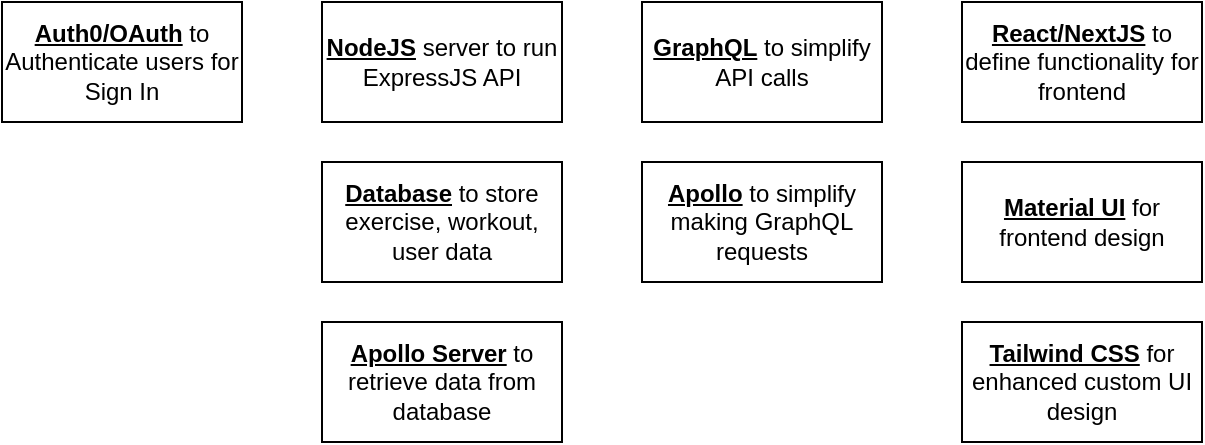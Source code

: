 <mxfile version="27.1.1">
  <diagram name="Page-1" id="KfpDNYi_QA_BK_UhjR7k">
    <mxGraphModel dx="1356" dy="737" grid="1" gridSize="10" guides="1" tooltips="1" connect="1" arrows="1" fold="1" page="1" pageScale="1" pageWidth="850" pageHeight="1100" math="0" shadow="0">
      <root>
        <mxCell id="0" />
        <mxCell id="1" parent="0" />
        <mxCell id="FRpTC7vi2lt-575fA4Gs-1" value="&lt;b&gt;&lt;u&gt;Auth0/OAuth&lt;/u&gt;&lt;/b&gt; to Authenticate users for Sign In" style="rounded=0;whiteSpace=wrap;html=1;fontFamily=Helvetica;" parent="1" vertex="1">
          <mxGeometry x="40" y="80" width="120" height="60" as="geometry" />
        </mxCell>
        <mxCell id="FRpTC7vi2lt-575fA4Gs-2" value="&lt;b&gt;&lt;u&gt;NodeJS&lt;/u&gt;&lt;/b&gt; server to run ExpressJS API" style="rounded=0;whiteSpace=wrap;html=1;" parent="1" vertex="1">
          <mxGeometry x="200" y="80" width="120" height="60" as="geometry" />
        </mxCell>
        <mxCell id="FRpTC7vi2lt-575fA4Gs-3" value="&lt;b&gt;&lt;u&gt;Database&lt;/u&gt;&lt;/b&gt; to store exercise, workout, user data" style="rounded=0;whiteSpace=wrap;html=1;" parent="1" vertex="1">
          <mxGeometry x="200" y="160" width="120" height="60" as="geometry" />
        </mxCell>
        <mxCell id="FRpTC7vi2lt-575fA4Gs-4" value="&lt;b&gt;&lt;u&gt;Apollo Server&lt;/u&gt;&lt;/b&gt; to retrieve data from database" style="rounded=0;whiteSpace=wrap;html=1;" parent="1" vertex="1">
          <mxGeometry x="200" y="240" width="120" height="60" as="geometry" />
        </mxCell>
        <mxCell id="FRpTC7vi2lt-575fA4Gs-5" value="&lt;b&gt;&lt;u&gt;GraphQL&lt;/u&gt;&lt;/b&gt; to simplify API calls" style="rounded=0;whiteSpace=wrap;html=1;" parent="1" vertex="1">
          <mxGeometry x="360" y="80" width="120" height="60" as="geometry" />
        </mxCell>
        <mxCell id="FRpTC7vi2lt-575fA4Gs-6" value="&lt;b&gt;&lt;u&gt;React/NextJS&lt;/u&gt;&lt;/b&gt; to define functionality for frontend" style="rounded=0;whiteSpace=wrap;html=1;" parent="1" vertex="1">
          <mxGeometry x="520" y="80" width="120" height="60" as="geometry" />
        </mxCell>
        <mxCell id="FRpTC7vi2lt-575fA4Gs-7" value="&lt;b&gt;&lt;u&gt;Material UI&lt;/u&gt;&lt;/b&gt; for frontend design" style="rounded=0;whiteSpace=wrap;html=1;" parent="1" vertex="1">
          <mxGeometry x="520" y="160" width="120" height="60" as="geometry" />
        </mxCell>
        <mxCell id="FRpTC7vi2lt-575fA4Gs-8" value="&lt;b&gt;&lt;u&gt;Tailwind CSS&lt;/u&gt;&lt;/b&gt; for enhanced custom UI design" style="rounded=0;whiteSpace=wrap;html=1;" parent="1" vertex="1">
          <mxGeometry x="520" y="240" width="120" height="60" as="geometry" />
        </mxCell>
        <mxCell id="FRpTC7vi2lt-575fA4Gs-9" value="&lt;b&gt;&lt;u&gt;Apollo&lt;/u&gt;&lt;/b&gt; to simplify making GraphQL requests" style="rounded=0;whiteSpace=wrap;html=1;" parent="1" vertex="1">
          <mxGeometry x="360" y="160" width="120" height="60" as="geometry" />
        </mxCell>
      </root>
    </mxGraphModel>
  </diagram>
</mxfile>

